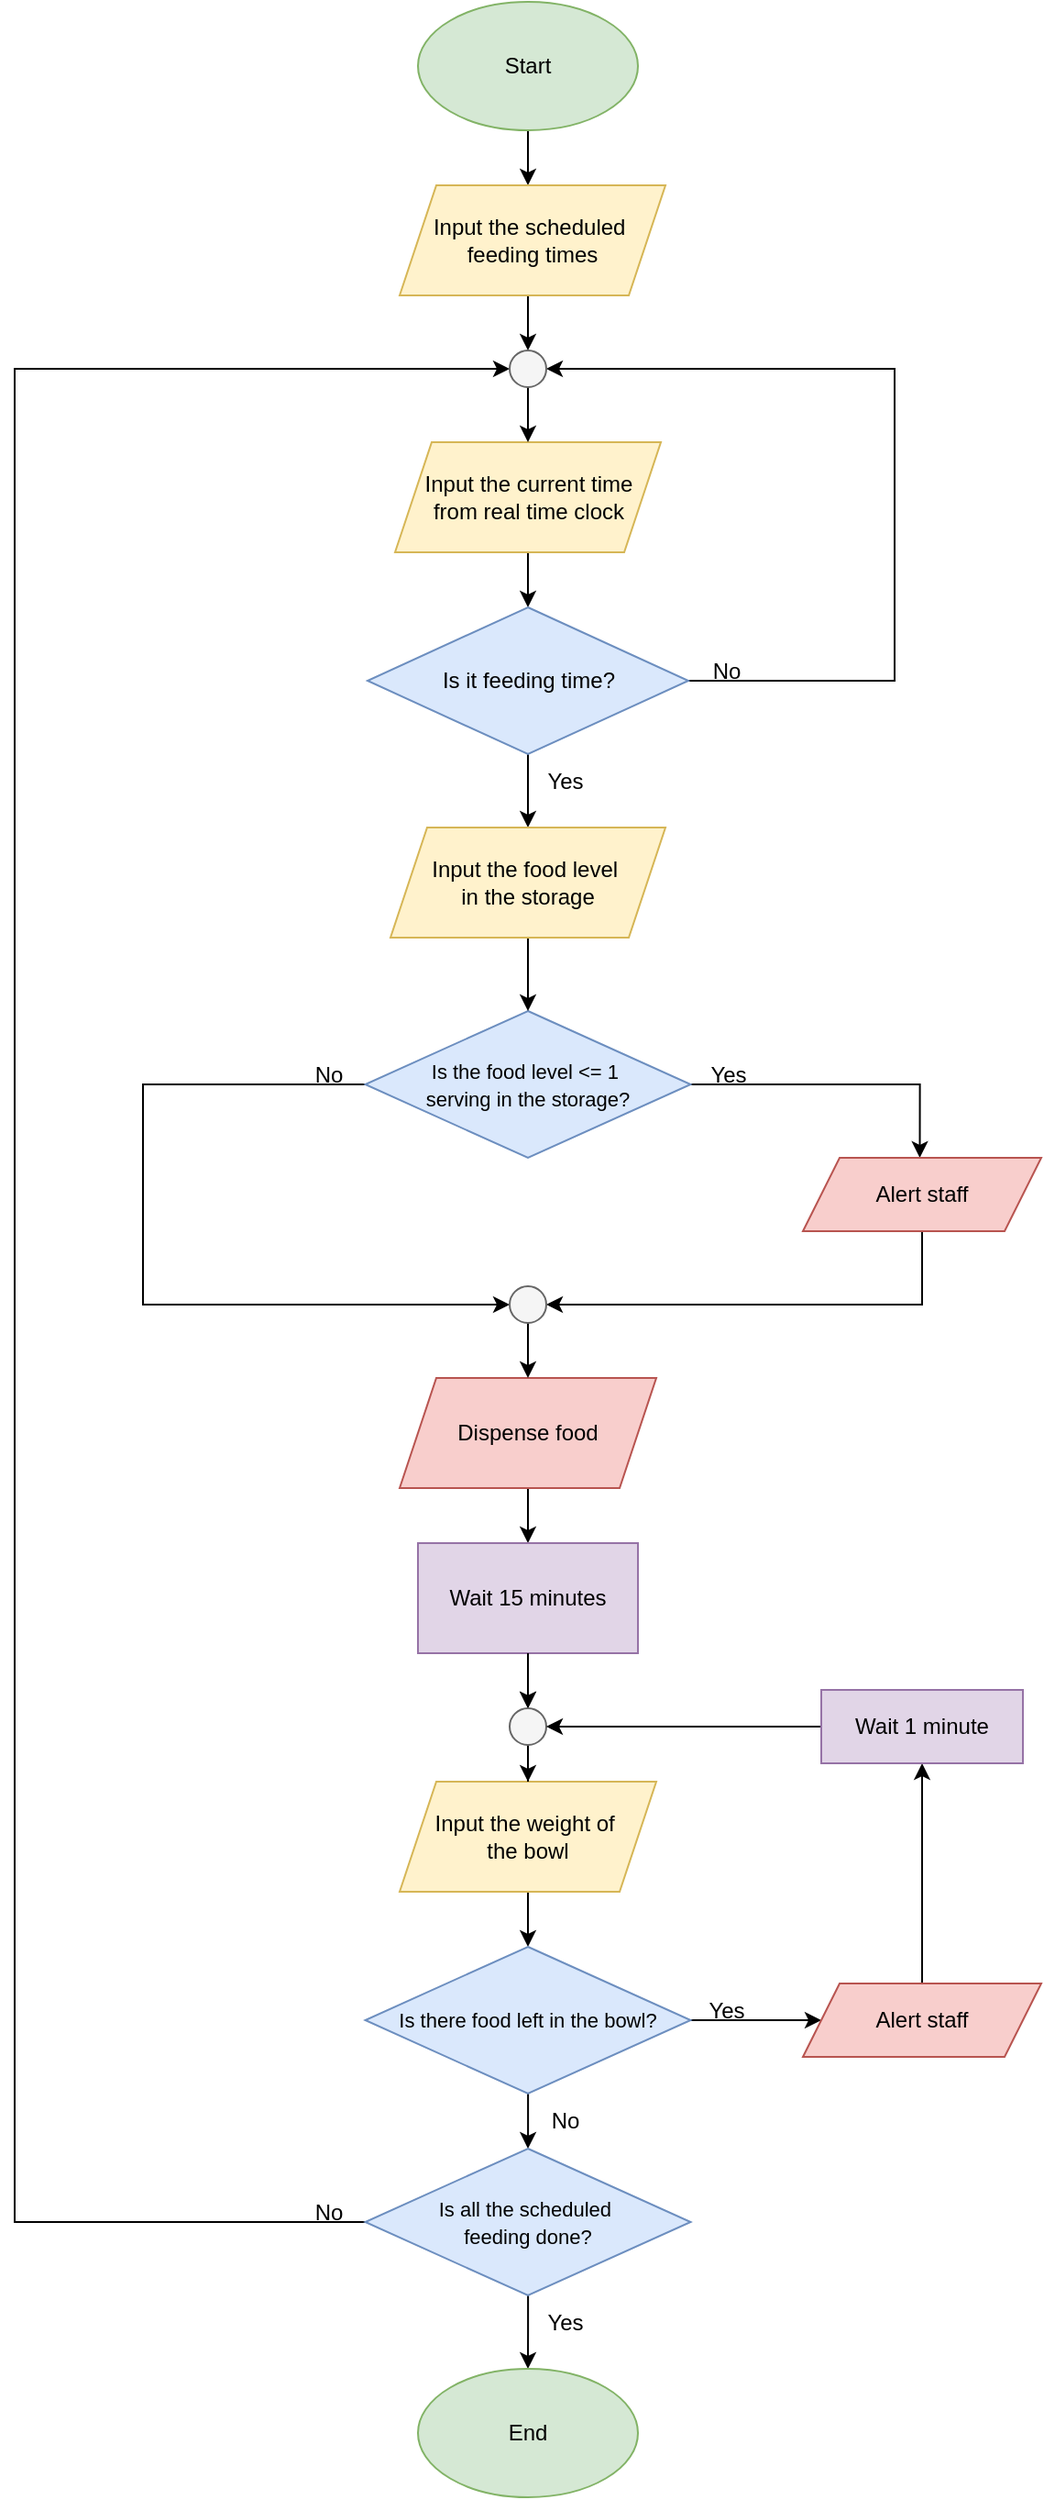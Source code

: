 <mxfile version="28.0.9">
  <diagram name="Page-1" id="jT6W8AXPgKcVH_7LFxJg">
    <mxGraphModel dx="1106" dy="733" grid="1" gridSize="10" guides="1" tooltips="1" connect="1" arrows="1" fold="1" page="1" pageScale="1" pageWidth="850" pageHeight="1100" math="0" shadow="0">
      <root>
        <mxCell id="0" />
        <mxCell id="1" parent="0" />
        <mxCell id="-qHoK-6Rp-mgKh5PQcaD-12" style="edgeStyle=orthogonalEdgeStyle;rounded=0;orthogonalLoop=1;jettySize=auto;html=1;entryX=0.5;entryY=0;entryDx=0;entryDy=0;" parent="1" source="Z2eiCYu6UJyup5MQ1bos-91" edge="1">
          <mxGeometry relative="1" as="geometry">
            <mxPoint x="440" y="130" as="targetPoint" />
            <Array as="points">
              <mxPoint x="440" y="130" />
            </Array>
          </mxGeometry>
        </mxCell>
        <mxCell id="Z2eiCYu6UJyup5MQ1bos-91" value="Start" style="ellipse;whiteSpace=wrap;html=1;fillColor=#d5e8d4;strokeColor=#82b366;" parent="1" vertex="1">
          <mxGeometry x="380" y="30" width="120" height="70" as="geometry" />
        </mxCell>
        <mxCell id="Z2eiCYu6UJyup5MQ1bos-101" style="edgeStyle=orthogonalEdgeStyle;rounded=0;orthogonalLoop=1;jettySize=auto;html=1;" parent="1" source="Z2eiCYu6UJyup5MQ1bos-96" target="Z2eiCYu6UJyup5MQ1bos-103" edge="1">
          <mxGeometry relative="1" as="geometry">
            <mxPoint x="440" y="330" as="targetPoint" />
            <Array as="points">
              <mxPoint x="440" y="310" />
              <mxPoint x="440" y="310" />
            </Array>
          </mxGeometry>
        </mxCell>
        <mxCell id="Z2eiCYu6UJyup5MQ1bos-96" value="Input the current time&lt;div&gt;from real time clock&lt;/div&gt;" style="shape=parallelogram;perimeter=parallelogramPerimeter;whiteSpace=wrap;html=1;fixedSize=1;fillColor=#fff2cc;strokeColor=#d6b656;" parent="1" vertex="1">
          <mxGeometry x="367.5" y="270" width="145" height="60" as="geometry" />
        </mxCell>
        <mxCell id="Z2eiCYu6UJyup5MQ1bos-100" style="edgeStyle=orthogonalEdgeStyle;rounded=0;orthogonalLoop=1;jettySize=auto;html=1;" parent="1" target="-qHoK-6Rp-mgKh5PQcaD-7" edge="1">
          <mxGeometry relative="1" as="geometry">
            <mxPoint x="440" y="190" as="sourcePoint" />
            <mxPoint x="440" y="230" as="targetPoint" />
            <Array as="points">
              <mxPoint x="440" y="200" />
              <mxPoint x="440" y="200" />
            </Array>
          </mxGeometry>
        </mxCell>
        <mxCell id="Z2eiCYu6UJyup5MQ1bos-105" style="edgeStyle=orthogonalEdgeStyle;rounded=0;orthogonalLoop=1;jettySize=auto;html=1;entryX=1;entryY=0.5;entryDx=0;entryDy=0;" parent="1" source="Z2eiCYu6UJyup5MQ1bos-103" target="-qHoK-6Rp-mgKh5PQcaD-7" edge="1">
          <mxGeometry relative="1" as="geometry">
            <Array as="points">
              <mxPoint x="640" y="400" />
              <mxPoint x="640" y="230" />
            </Array>
          </mxGeometry>
        </mxCell>
        <mxCell id="Z2eiCYu6UJyup5MQ1bos-125" style="edgeStyle=orthogonalEdgeStyle;rounded=0;orthogonalLoop=1;jettySize=auto;html=1;entryX=0.5;entryY=0;entryDx=0;entryDy=0;" parent="1" source="Z2eiCYu6UJyup5MQ1bos-103" target="Z2eiCYu6UJyup5MQ1bos-127" edge="1">
          <mxGeometry relative="1" as="geometry">
            <mxPoint x="445" y="475" as="targetPoint" />
          </mxGeometry>
        </mxCell>
        <mxCell id="Z2eiCYu6UJyup5MQ1bos-103" value="Is it feeding time?" style="rhombus;whiteSpace=wrap;html=1;fillColor=#dae8fc;strokeColor=#6c8ebf;" parent="1" vertex="1">
          <mxGeometry x="352.5" y="360" width="175" height="80" as="geometry" />
        </mxCell>
        <mxCell id="Z2eiCYu6UJyup5MQ1bos-130" style="edgeStyle=orthogonalEdgeStyle;rounded=0;orthogonalLoop=1;jettySize=auto;html=1;entryX=0.5;entryY=0;entryDx=0;entryDy=0;" parent="1" edge="1">
          <mxGeometry relative="1" as="geometry">
            <mxPoint x="653.75" y="660" as="targetPoint" />
            <mxPoint x="527.5" y="620.0" as="sourcePoint" />
            <Array as="points">
              <mxPoint x="653.75" y="620" />
            </Array>
          </mxGeometry>
        </mxCell>
        <mxCell id="Z2eiCYu6UJyup5MQ1bos-131" style="edgeStyle=orthogonalEdgeStyle;rounded=0;orthogonalLoop=1;jettySize=auto;html=1;" parent="1" source="Z2eiCYu6UJyup5MQ1bos-107" target="Z2eiCYu6UJyup5MQ1bos-132" edge="1">
          <mxGeometry relative="1" as="geometry">
            <mxPoint x="230.0" y="740" as="targetPoint" />
            <Array as="points">
              <mxPoint x="230" y="620" />
              <mxPoint x="230" y="740" />
            </Array>
          </mxGeometry>
        </mxCell>
        <mxCell id="Z2eiCYu6UJyup5MQ1bos-107" value="&lt;font style=&quot;font-size: 11px;&quot;&gt;Is the food level &amp;lt;= 1&amp;nbsp;&lt;/font&gt;&lt;div&gt;&lt;font style=&quot;font-size: 11px;&quot;&gt;serving&amp;nbsp;&lt;/font&gt;&lt;span style=&quot;font-size: 11px; background-color: transparent; color: light-dark(rgb(0, 0, 0), rgb(255, 255, 255));&quot;&gt;in&amp;nbsp;&lt;/span&gt;&lt;span style=&quot;font-size: 11px; background-color: transparent; color: light-dark(rgb(0, 0, 0), rgb(255, 255, 255));&quot;&gt;t&lt;/span&gt;&lt;span style=&quot;font-size: 11px; background-color: transparent; color: light-dark(rgb(0, 0, 0), rgb(255, 255, 255));&quot;&gt;he storage?&lt;/span&gt;&lt;/div&gt;" style="rhombus;whiteSpace=wrap;html=1;fillColor=#dae8fc;strokeColor=#6c8ebf;" parent="1" vertex="1">
          <mxGeometry x="351.25" y="580" width="177.5" height="80" as="geometry" />
        </mxCell>
        <mxCell id="Z2eiCYu6UJyup5MQ1bos-133" style="edgeStyle=orthogonalEdgeStyle;rounded=0;orthogonalLoop=1;jettySize=auto;html=1;entryX=1;entryY=0.5;entryDx=0;entryDy=0;" parent="1" source="Z2eiCYu6UJyup5MQ1bos-110" target="Z2eiCYu6UJyup5MQ1bos-132" edge="1">
          <mxGeometry relative="1" as="geometry">
            <Array as="points">
              <mxPoint x="655" y="740" />
            </Array>
          </mxGeometry>
        </mxCell>
        <mxCell id="Z2eiCYu6UJyup5MQ1bos-110" value="Alert staff" style="shape=parallelogram;perimeter=parallelogramPerimeter;whiteSpace=wrap;html=1;fixedSize=1;fillColor=#f8cecc;strokeColor=#b85450;" parent="1" vertex="1">
          <mxGeometry x="590" y="660" width="130" height="40" as="geometry" />
        </mxCell>
        <mxCell id="Z2eiCYu6UJyup5MQ1bos-137" style="edgeStyle=orthogonalEdgeStyle;rounded=0;orthogonalLoop=1;jettySize=auto;html=1;" parent="1" source="Z2eiCYu6UJyup5MQ1bos-115" target="Z2eiCYu6UJyup5MQ1bos-138" edge="1">
          <mxGeometry relative="1" as="geometry">
            <mxPoint x="440" y="870" as="targetPoint" />
          </mxGeometry>
        </mxCell>
        <mxCell id="Z2eiCYu6UJyup5MQ1bos-115" value="Dispense food" style="shape=parallelogram;perimeter=parallelogramPerimeter;whiteSpace=wrap;html=1;fixedSize=1;fillColor=#f8cecc;strokeColor=#b85450;" parent="1" vertex="1">
          <mxGeometry x="370" y="780" width="140" height="60" as="geometry" />
        </mxCell>
        <mxCell id="Z2eiCYu6UJyup5MQ1bos-129" style="edgeStyle=orthogonalEdgeStyle;rounded=0;orthogonalLoop=1;jettySize=auto;html=1;entryX=0.5;entryY=0;entryDx=0;entryDy=0;" parent="1" source="Z2eiCYu6UJyup5MQ1bos-127" target="Z2eiCYu6UJyup5MQ1bos-107" edge="1">
          <mxGeometry relative="1" as="geometry" />
        </mxCell>
        <mxCell id="Z2eiCYu6UJyup5MQ1bos-127" value="Input the food level&amp;nbsp;&lt;div&gt;in&amp;nbsp;&lt;span style=&quot;background-color: transparent; color: light-dark(rgb(0, 0, 0), rgb(255, 255, 255));&quot;&gt;t&lt;/span&gt;&lt;span style=&quot;background-color: transparent; color: light-dark(rgb(0, 0, 0), rgb(255, 255, 255));&quot;&gt;he storage&lt;/span&gt;&lt;/div&gt;" style="shape=parallelogram;perimeter=parallelogramPerimeter;whiteSpace=wrap;html=1;fixedSize=1;fillColor=#fff2cc;strokeColor=#d6b656;" parent="1" vertex="1">
          <mxGeometry x="365" y="480" width="150" height="60" as="geometry" />
        </mxCell>
        <mxCell id="Z2eiCYu6UJyup5MQ1bos-136" style="edgeStyle=orthogonalEdgeStyle;rounded=0;orthogonalLoop=1;jettySize=auto;html=1;entryX=0.5;entryY=0;entryDx=0;entryDy=0;" parent="1" source="Z2eiCYu6UJyup5MQ1bos-132" target="Z2eiCYu6UJyup5MQ1bos-115" edge="1">
          <mxGeometry relative="1" as="geometry" />
        </mxCell>
        <mxCell id="Z2eiCYu6UJyup5MQ1bos-132" value="" style="ellipse;whiteSpace=wrap;html=1;aspect=fixed;fillColor=#f5f5f5;fontColor=#333333;strokeColor=#666666;" parent="1" vertex="1">
          <mxGeometry x="430" y="730" width="20" height="20" as="geometry" />
        </mxCell>
        <mxCell id="Z2eiCYu6UJyup5MQ1bos-139" style="edgeStyle=orthogonalEdgeStyle;rounded=0;orthogonalLoop=1;jettySize=auto;html=1;" parent="1" source="-qHoK-6Rp-mgKh5PQcaD-18" edge="1">
          <mxGeometry relative="1" as="geometry">
            <mxPoint x="440" y="960" as="targetPoint" />
          </mxGeometry>
        </mxCell>
        <mxCell id="Z2eiCYu6UJyup5MQ1bos-138" value="Wait 15 minutes" style="rounded=0;whiteSpace=wrap;html=1;fillColor=#e1d5e7;strokeColor=#9673a6;" parent="1" vertex="1">
          <mxGeometry x="380" y="870" width="120" height="60" as="geometry" />
        </mxCell>
        <mxCell id="Z2eiCYu6UJyup5MQ1bos-144" style="edgeStyle=orthogonalEdgeStyle;rounded=0;orthogonalLoop=1;jettySize=auto;html=1;" parent="1" source="Z2eiCYu6UJyup5MQ1bos-140" edge="1">
          <mxGeometry relative="1" as="geometry">
            <mxPoint x="440" y="1090" as="targetPoint" />
          </mxGeometry>
        </mxCell>
        <mxCell id="Z2eiCYu6UJyup5MQ1bos-140" value="Input the weight of&amp;nbsp;&lt;div&gt;the bowl&lt;/div&gt;" style="shape=parallelogram;perimeter=parallelogramPerimeter;whiteSpace=wrap;html=1;fixedSize=1;fillColor=#fff2cc;strokeColor=#d6b656;" parent="1" vertex="1">
          <mxGeometry x="370" y="1000" width="140" height="60" as="geometry" />
        </mxCell>
        <mxCell id="Z2eiCYu6UJyup5MQ1bos-147" style="edgeStyle=orthogonalEdgeStyle;rounded=0;orthogonalLoop=1;jettySize=auto;html=1;entryX=0.5;entryY=0;entryDx=0;entryDy=0;" parent="1" source="Z2eiCYu6UJyup5MQ1bos-143" target="Z2eiCYu6UJyup5MQ1bos-146" edge="1">
          <mxGeometry relative="1" as="geometry" />
        </mxCell>
        <mxCell id="-qHoK-6Rp-mgKh5PQcaD-26" style="edgeStyle=orthogonalEdgeStyle;rounded=0;orthogonalLoop=1;jettySize=auto;html=1;entryX=0;entryY=0.5;entryDx=0;entryDy=0;" parent="1" source="Z2eiCYu6UJyup5MQ1bos-143" target="Z2eiCYu6UJyup5MQ1bos-152" edge="1">
          <mxGeometry relative="1" as="geometry" />
        </mxCell>
        <mxCell id="Z2eiCYu6UJyup5MQ1bos-143" value="&lt;span style=&quot;font-size: 11px;&quot;&gt;Is there food left in the bowl?&lt;/span&gt;" style="rhombus;whiteSpace=wrap;html=1;fillColor=#dae8fc;strokeColor=#6c8ebf;" parent="1" vertex="1">
          <mxGeometry x="351.25" y="1090" width="177.5" height="80" as="geometry" />
        </mxCell>
        <mxCell id="Z2eiCYu6UJyup5MQ1bos-148" style="edgeStyle=orthogonalEdgeStyle;rounded=0;orthogonalLoop=1;jettySize=auto;html=1;entryX=0;entryY=0.5;entryDx=0;entryDy=0;" parent="1" source="Z2eiCYu6UJyup5MQ1bos-146" target="-qHoK-6Rp-mgKh5PQcaD-7" edge="1">
          <mxGeometry relative="1" as="geometry">
            <Array as="points">
              <mxPoint x="160" y="1240" />
              <mxPoint x="160" y="230" />
            </Array>
          </mxGeometry>
        </mxCell>
        <mxCell id="Z2eiCYu6UJyup5MQ1bos-149" style="edgeStyle=orthogonalEdgeStyle;rounded=0;orthogonalLoop=1;jettySize=auto;html=1;entryX=0.5;entryY=0;entryDx=0;entryDy=0;" parent="1" source="Z2eiCYu6UJyup5MQ1bos-146" target="-qHoK-6Rp-mgKh5PQcaD-16" edge="1">
          <mxGeometry relative="1" as="geometry">
            <mxPoint x="440" y="1340" as="targetPoint" />
          </mxGeometry>
        </mxCell>
        <mxCell id="Z2eiCYu6UJyup5MQ1bos-146" value="&lt;span style=&quot;font-size: 11px;&quot;&gt;Is all the scheduled&amp;nbsp;&lt;/span&gt;&lt;div&gt;&lt;span style=&quot;font-size: 11px;&quot;&gt;feeding&amp;nbsp;&lt;/span&gt;&lt;span style=&quot;font-size: 11px; background-color: transparent; color: light-dark(rgb(0, 0, 0), rgb(255, 255, 255));&quot;&gt;done?&lt;/span&gt;&lt;/div&gt;" style="rhombus;whiteSpace=wrap;html=1;fillColor=#dae8fc;strokeColor=#6c8ebf;" parent="1" vertex="1">
          <mxGeometry x="351.25" y="1200" width="177.5" height="80" as="geometry" />
        </mxCell>
        <mxCell id="-qHoK-6Rp-mgKh5PQcaD-24" style="edgeStyle=orthogonalEdgeStyle;rounded=0;orthogonalLoop=1;jettySize=auto;html=1;entryX=0.5;entryY=1;entryDx=0;entryDy=0;" parent="1" source="Z2eiCYu6UJyup5MQ1bos-152" target="-qHoK-6Rp-mgKh5PQcaD-23" edge="1">
          <mxGeometry relative="1" as="geometry" />
        </mxCell>
        <mxCell id="Z2eiCYu6UJyup5MQ1bos-152" value="Alert staff" style="shape=parallelogram;perimeter=parallelogramPerimeter;whiteSpace=wrap;html=1;fixedSize=1;fillColor=#f8cecc;strokeColor=#b85450;" parent="1" vertex="1">
          <mxGeometry x="590" y="1110" width="130" height="40" as="geometry" />
        </mxCell>
        <mxCell id="Z2eiCYu6UJyup5MQ1bos-160" value="&lt;font&gt;No&lt;/font&gt;" style="text;html=1;align=center;verticalAlign=middle;resizable=0;points=[];autosize=1;strokeColor=none;fillColor=none;" parent="1" vertex="1">
          <mxGeometry x="527.5" y="380" width="40" height="30" as="geometry" />
        </mxCell>
        <mxCell id="Z2eiCYu6UJyup5MQ1bos-161" value="No" style="text;html=1;align=center;verticalAlign=middle;resizable=0;points=[];autosize=1;strokeColor=none;fillColor=none;" parent="1" vertex="1">
          <mxGeometry x="311.25" y="600" width="40" height="30" as="geometry" />
        </mxCell>
        <mxCell id="Z2eiCYu6UJyup5MQ1bos-163" value="No" style="text;html=1;align=center;verticalAlign=middle;resizable=0;points=[];autosize=1;strokeColor=none;fillColor=none;" parent="1" vertex="1">
          <mxGeometry x="440" y="1170" width="40" height="30" as="geometry" />
        </mxCell>
        <mxCell id="Z2eiCYu6UJyup5MQ1bos-164" value="No" style="text;html=1;align=center;verticalAlign=middle;resizable=0;points=[];autosize=1;strokeColor=none;fillColor=none;" parent="1" vertex="1">
          <mxGeometry x="311.25" y="1220" width="40" height="30" as="geometry" />
        </mxCell>
        <mxCell id="Z2eiCYu6UJyup5MQ1bos-165" value="Yes" style="text;html=1;align=center;verticalAlign=middle;resizable=0;points=[];autosize=1;strokeColor=none;fillColor=none;" parent="1" vertex="1">
          <mxGeometry x="440" y="1280" width="40" height="30" as="geometry" />
        </mxCell>
        <mxCell id="Z2eiCYu6UJyup5MQ1bos-167" value="Yes" style="text;html=1;align=center;verticalAlign=middle;resizable=0;points=[];autosize=1;strokeColor=none;fillColor=none;" parent="1" vertex="1">
          <mxGeometry x="527.5" y="1110" width="40" height="30" as="geometry" />
        </mxCell>
        <mxCell id="Z2eiCYu6UJyup5MQ1bos-168" value="Yes" style="text;html=1;align=center;verticalAlign=middle;resizable=0;points=[];autosize=1;strokeColor=none;fillColor=none;" parent="1" vertex="1">
          <mxGeometry x="528.75" y="600" width="40" height="30" as="geometry" />
        </mxCell>
        <mxCell id="Z2eiCYu6UJyup5MQ1bos-169" value="Yes" style="text;html=1;align=center;verticalAlign=middle;resizable=0;points=[];autosize=1;strokeColor=none;fillColor=none;" parent="1" vertex="1">
          <mxGeometry x="440" y="440" width="40" height="30" as="geometry" />
        </mxCell>
        <mxCell id="-qHoK-6Rp-mgKh5PQcaD-13" style="edgeStyle=orthogonalEdgeStyle;rounded=0;orthogonalLoop=1;jettySize=auto;html=1;entryX=0.5;entryY=0;entryDx=0;entryDy=0;" parent="1" source="-qHoK-6Rp-mgKh5PQcaD-7" target="Z2eiCYu6UJyup5MQ1bos-96" edge="1">
          <mxGeometry relative="1" as="geometry" />
        </mxCell>
        <mxCell id="-qHoK-6Rp-mgKh5PQcaD-7" value="" style="ellipse;whiteSpace=wrap;html=1;aspect=fixed;fillColor=#f5f5f5;fontColor=#333333;strokeColor=#666666;" parent="1" vertex="1">
          <mxGeometry x="430" y="220" width="20" height="20" as="geometry" />
        </mxCell>
        <mxCell id="-qHoK-6Rp-mgKh5PQcaD-14" value="Input the scheduled&amp;nbsp;&lt;div&gt;feeding times&lt;/div&gt;" style="shape=parallelogram;perimeter=parallelogramPerimeter;whiteSpace=wrap;html=1;fixedSize=1;fillColor=#fff2cc;strokeColor=#d6b656;" parent="1" vertex="1">
          <mxGeometry x="370" y="130" width="145" height="60" as="geometry" />
        </mxCell>
        <mxCell id="-qHoK-6Rp-mgKh5PQcaD-16" value="End" style="ellipse;whiteSpace=wrap;html=1;fillColor=#d5e8d4;strokeColor=#82b366;" parent="1" vertex="1">
          <mxGeometry x="380" y="1320" width="120" height="70" as="geometry" />
        </mxCell>
        <mxCell id="-qHoK-6Rp-mgKh5PQcaD-19" value="" style="edgeStyle=orthogonalEdgeStyle;rounded=0;orthogonalLoop=1;jettySize=auto;html=1;entryX=0.5;entryY=0;entryDx=0;entryDy=0;" parent="1" source="Z2eiCYu6UJyup5MQ1bos-138" target="-qHoK-6Rp-mgKh5PQcaD-18" edge="1">
          <mxGeometry relative="1" as="geometry">
            <mxPoint x="440" y="960" as="targetPoint" />
            <mxPoint x="440" y="930" as="sourcePoint" />
          </mxGeometry>
        </mxCell>
        <mxCell id="-qHoK-6Rp-mgKh5PQcaD-20" style="edgeStyle=orthogonalEdgeStyle;rounded=0;orthogonalLoop=1;jettySize=auto;html=1;" parent="1" source="-qHoK-6Rp-mgKh5PQcaD-18" target="Z2eiCYu6UJyup5MQ1bos-140" edge="1">
          <mxGeometry relative="1" as="geometry" />
        </mxCell>
        <mxCell id="-qHoK-6Rp-mgKh5PQcaD-18" value="" style="ellipse;whiteSpace=wrap;html=1;aspect=fixed;fillColor=#f5f5f5;fontColor=#333333;strokeColor=#666666;" parent="1" vertex="1">
          <mxGeometry x="430" y="960" width="20" height="20" as="geometry" />
        </mxCell>
        <mxCell id="-qHoK-6Rp-mgKh5PQcaD-27" style="edgeStyle=orthogonalEdgeStyle;rounded=0;orthogonalLoop=1;jettySize=auto;html=1;entryX=1;entryY=0.5;entryDx=0;entryDy=0;" parent="1" source="-qHoK-6Rp-mgKh5PQcaD-23" target="-qHoK-6Rp-mgKh5PQcaD-18" edge="1">
          <mxGeometry relative="1" as="geometry" />
        </mxCell>
        <mxCell id="-qHoK-6Rp-mgKh5PQcaD-23" value="Wait 1 minute" style="rounded=0;whiteSpace=wrap;html=1;fillColor=#e1d5e7;strokeColor=#9673a6;" parent="1" vertex="1">
          <mxGeometry x="600" y="950" width="110" height="40" as="geometry" />
        </mxCell>
      </root>
    </mxGraphModel>
  </diagram>
</mxfile>
